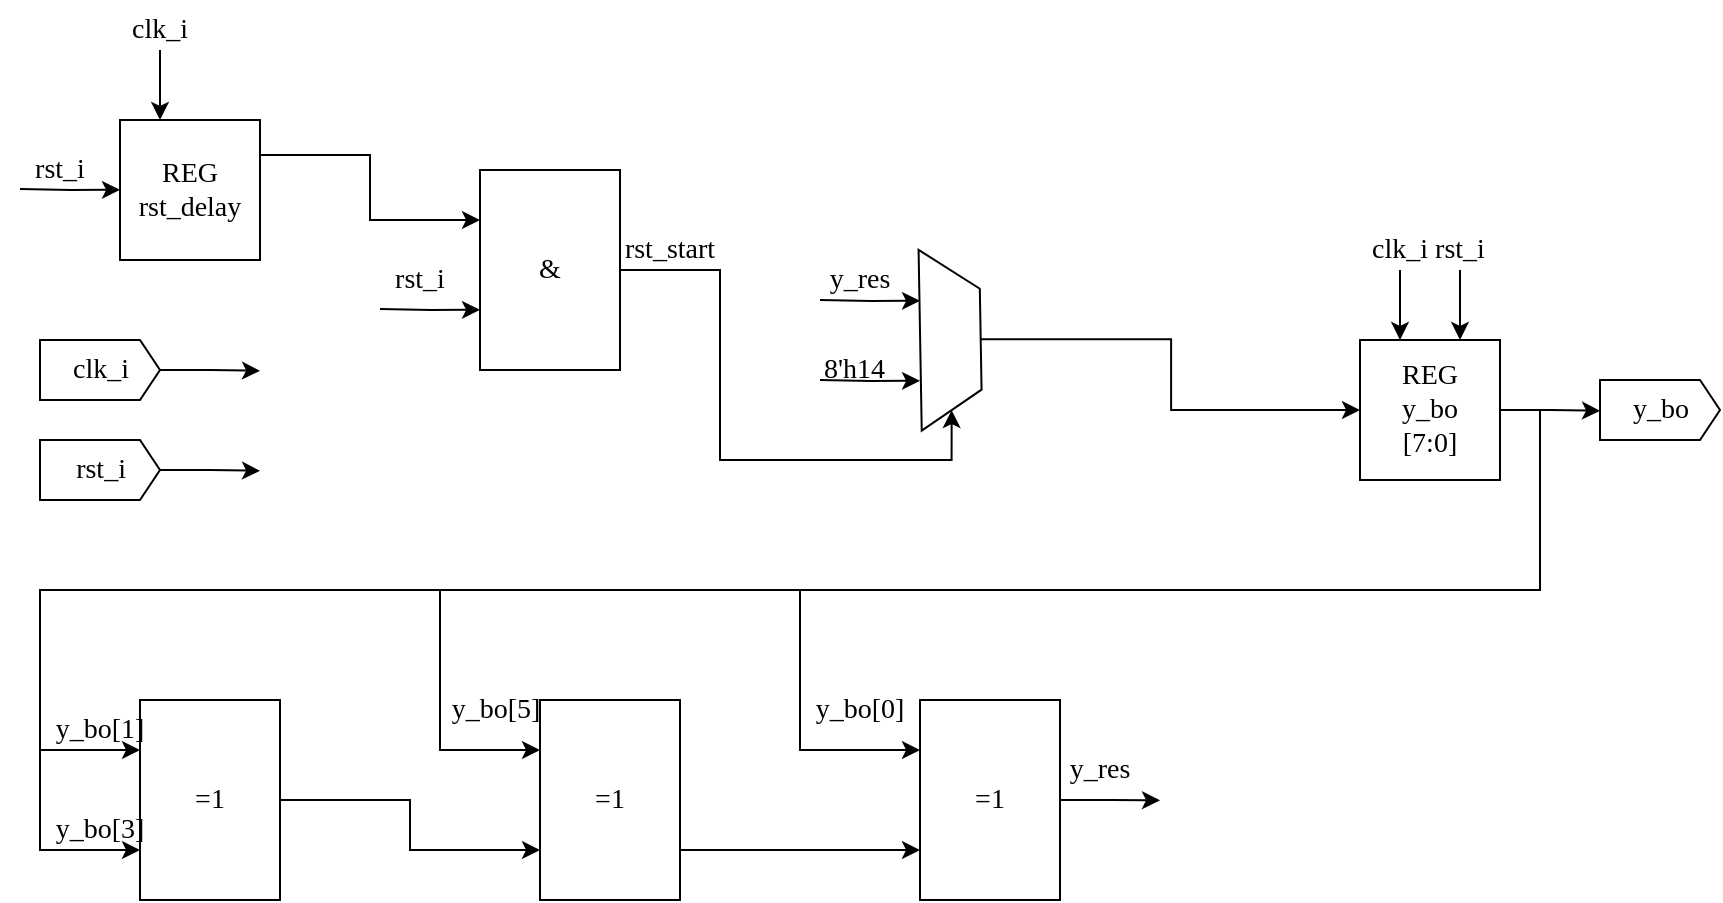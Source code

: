 <mxfile version="24.5.2" type="device">
  <diagram name="Страница — 1" id="4c4HCct7V31mp-feI3CM">
    <mxGraphModel dx="964" dy="764" grid="1" gridSize="10" guides="1" tooltips="1" connect="1" arrows="1" fold="1" page="1" pageScale="1" pageWidth="827" pageHeight="1169" math="0" shadow="0">
      <root>
        <mxCell id="0" />
        <mxCell id="1" parent="0" />
        <mxCell id="1yFJEjiNL10tfOF-nc4T-8" style="edgeStyle=orthogonalEdgeStyle;rounded=0;orthogonalLoop=1;jettySize=auto;html=1;exitX=1;exitY=0.5;exitDx=0;exitDy=0;exitPerimeter=0;fontFamily=Times New Roman;fontSize=14;" edge="1" parent="1" source="1yFJEjiNL10tfOF-nc4T-1">
          <mxGeometry relative="1" as="geometry">
            <mxPoint x="390" y="365.412" as="targetPoint" />
          </mxGeometry>
        </mxCell>
        <mxCell id="1yFJEjiNL10tfOF-nc4T-1" value="clk_i" style="html=1;shadow=0;dashed=0;align=center;verticalAlign=middle;shape=mxgraph.arrows2.arrow;dy=0;dx=10;notch=0;fontFamily=Times New Roman;fontSize=14;" vertex="1" parent="1">
          <mxGeometry x="280" y="350" width="60" height="30" as="geometry" />
        </mxCell>
        <mxCell id="1yFJEjiNL10tfOF-nc4T-9" style="edgeStyle=orthogonalEdgeStyle;rounded=0;orthogonalLoop=1;jettySize=auto;html=1;exitX=1;exitY=0.5;exitDx=0;exitDy=0;exitPerimeter=0;fontFamily=Times New Roman;fontSize=14;" edge="1" parent="1" source="1yFJEjiNL10tfOF-nc4T-2">
          <mxGeometry relative="1" as="geometry">
            <mxPoint x="390" y="415.412" as="targetPoint" />
          </mxGeometry>
        </mxCell>
        <mxCell id="1yFJEjiNL10tfOF-nc4T-2" value="rst_i" style="html=1;shadow=0;dashed=0;align=center;verticalAlign=middle;shape=mxgraph.arrows2.arrow;dy=0;dx=10;notch=0;fontFamily=Times New Roman;fontSize=14;" vertex="1" parent="1">
          <mxGeometry x="280" y="400" width="60" height="30" as="geometry" />
        </mxCell>
        <mxCell id="1yFJEjiNL10tfOF-nc4T-12" style="edgeStyle=orthogonalEdgeStyle;rounded=0;orthogonalLoop=1;jettySize=auto;html=1;exitX=1;exitY=0.25;exitDx=0;exitDy=0;entryX=0;entryY=0.25;entryDx=0;entryDy=0;fontFamily=Times New Roman;fontSize=14;" edge="1" parent="1" source="1yFJEjiNL10tfOF-nc4T-3" target="1yFJEjiNL10tfOF-nc4T-11">
          <mxGeometry relative="1" as="geometry" />
        </mxCell>
        <mxCell id="1yFJEjiNL10tfOF-nc4T-3" value="REG&lt;div style=&quot;font-size: 14px;&quot;&gt;rst_delay&lt;/div&gt;" style="whiteSpace=wrap;html=1;aspect=fixed;fontFamily=Times New Roman;fontSize=14;" vertex="1" parent="1">
          <mxGeometry x="320" y="240" width="70" height="70" as="geometry" />
        </mxCell>
        <mxCell id="1yFJEjiNL10tfOF-nc4T-4" style="edgeStyle=orthogonalEdgeStyle;rounded=0;orthogonalLoop=1;jettySize=auto;html=1;fontFamily=Times New Roman;fontSize=14;" edge="1" parent="1">
          <mxGeometry relative="1" as="geometry">
            <mxPoint x="340" y="240" as="targetPoint" />
            <mxPoint x="340" y="205" as="sourcePoint" />
          </mxGeometry>
        </mxCell>
        <mxCell id="1yFJEjiNL10tfOF-nc4T-6" value="clk_i" style="text;html=1;align=center;verticalAlign=middle;whiteSpace=wrap;rounded=0;fontFamily=Times New Roman;fontSize=14;" vertex="1" parent="1">
          <mxGeometry x="310" y="180" width="60" height="30" as="geometry" />
        </mxCell>
        <mxCell id="1yFJEjiNL10tfOF-nc4T-7" value="rst_i" style="text;html=1;align=center;verticalAlign=middle;whiteSpace=wrap;rounded=0;fontFamily=Times New Roman;fontSize=14;" vertex="1" parent="1">
          <mxGeometry x="260" y="250" width="60" height="30" as="geometry" />
        </mxCell>
        <mxCell id="1yFJEjiNL10tfOF-nc4T-18" style="edgeStyle=orthogonalEdgeStyle;rounded=0;orthogonalLoop=1;jettySize=auto;html=1;exitX=1;exitY=0.5;exitDx=0;exitDy=0;entryX=1;entryY=0.5;entryDx=0;entryDy=0;fontFamily=Times New Roman;fontSize=14;" edge="1" parent="1" source="1yFJEjiNL10tfOF-nc4T-11" target="1yFJEjiNL10tfOF-nc4T-33">
          <mxGeometry relative="1" as="geometry">
            <mxPoint x="620" y="315" as="targetPoint" />
            <Array as="points">
              <mxPoint x="620" y="315" />
              <mxPoint x="620" y="410" />
              <mxPoint x="736" y="410" />
            </Array>
          </mxGeometry>
        </mxCell>
        <mxCell id="1yFJEjiNL10tfOF-nc4T-11" value="&amp;amp;" style="rounded=0;whiteSpace=wrap;html=1;fontFamily=Times New Roman;fontSize=14;" vertex="1" parent="1">
          <mxGeometry x="500" y="265" width="70" height="100" as="geometry" />
        </mxCell>
        <mxCell id="1yFJEjiNL10tfOF-nc4T-16" style="edgeStyle=orthogonalEdgeStyle;rounded=0;orthogonalLoop=1;jettySize=auto;html=1;exitX=1;exitY=0.5;exitDx=0;exitDy=0;exitPerimeter=0;fontFamily=Times New Roman;fontSize=14;" edge="1" parent="1">
          <mxGeometry relative="1" as="geometry">
            <mxPoint x="320" y="274.912" as="targetPoint" />
            <mxPoint x="270" y="274.5" as="sourcePoint" />
          </mxGeometry>
        </mxCell>
        <mxCell id="1yFJEjiNL10tfOF-nc4T-19" value="rst_start" style="text;html=1;align=center;verticalAlign=middle;whiteSpace=wrap;rounded=0;fontFamily=Times New Roman;fontSize=14;" vertex="1" parent="1">
          <mxGeometry x="565" y="290" width="60" height="30" as="geometry" />
        </mxCell>
        <mxCell id="1yFJEjiNL10tfOF-nc4T-20" value="rst_i" style="text;html=1;align=center;verticalAlign=middle;whiteSpace=wrap;rounded=0;fontFamily=Times New Roman;fontSize=14;" vertex="1" parent="1">
          <mxGeometry x="440" y="304.73" width="60" height="30" as="geometry" />
        </mxCell>
        <mxCell id="1yFJEjiNL10tfOF-nc4T-21" style="edgeStyle=orthogonalEdgeStyle;rounded=0;orthogonalLoop=1;jettySize=auto;html=1;exitX=1;exitY=0.5;exitDx=0;exitDy=0;exitPerimeter=0;fontFamily=Times New Roman;fontSize=14;" edge="1" parent="1">
          <mxGeometry relative="1" as="geometry">
            <mxPoint x="500" y="334.912" as="targetPoint" />
            <mxPoint x="450" y="334.5" as="sourcePoint" />
          </mxGeometry>
        </mxCell>
        <mxCell id="1yFJEjiNL10tfOF-nc4T-31" style="edgeStyle=orthogonalEdgeStyle;rounded=0;orthogonalLoop=1;jettySize=auto;html=1;exitX=1;exitY=0.5;exitDx=0;exitDy=0;fontFamily=Times New Roman;fontSize=14;" edge="1" parent="1" source="1yFJEjiNL10tfOF-nc4T-22">
          <mxGeometry relative="1" as="geometry">
            <mxPoint x="1060.0" y="385.412" as="targetPoint" />
          </mxGeometry>
        </mxCell>
        <mxCell id="1yFJEjiNL10tfOF-nc4T-41" style="edgeStyle=orthogonalEdgeStyle;rounded=0;orthogonalLoop=1;jettySize=auto;html=1;exitX=1;exitY=0.5;exitDx=0;exitDy=0;entryX=0;entryY=0.25;entryDx=0;entryDy=0;fontFamily=Times New Roman;fontSize=14;" edge="1" parent="1" source="1yFJEjiNL10tfOF-nc4T-22" target="1yFJEjiNL10tfOF-nc4T-40">
          <mxGeometry relative="1" as="geometry">
            <Array as="points">
              <mxPoint x="1030" y="385" />
              <mxPoint x="1030" y="475" />
              <mxPoint x="280" y="475" />
              <mxPoint x="280" y="555" />
            </Array>
          </mxGeometry>
        </mxCell>
        <mxCell id="1yFJEjiNL10tfOF-nc4T-42" style="edgeStyle=orthogonalEdgeStyle;rounded=0;orthogonalLoop=1;jettySize=auto;html=1;exitX=1;exitY=0.5;exitDx=0;exitDy=0;entryX=0;entryY=0.75;entryDx=0;entryDy=0;fontFamily=Times New Roman;fontSize=14;" edge="1" parent="1" source="1yFJEjiNL10tfOF-nc4T-22" target="1yFJEjiNL10tfOF-nc4T-40">
          <mxGeometry relative="1" as="geometry">
            <Array as="points">
              <mxPoint x="1030" y="385" />
              <mxPoint x="1030" y="475" />
              <mxPoint x="280" y="475" />
              <mxPoint x="280" y="605" />
            </Array>
          </mxGeometry>
        </mxCell>
        <mxCell id="1yFJEjiNL10tfOF-nc4T-48" style="edgeStyle=orthogonalEdgeStyle;rounded=0;orthogonalLoop=1;jettySize=auto;html=1;exitX=1;exitY=0.5;exitDx=0;exitDy=0;entryX=0;entryY=0.25;entryDx=0;entryDy=0;fontFamily=Times New Roman;fontSize=14;" edge="1" parent="1" source="1yFJEjiNL10tfOF-nc4T-22" target="1yFJEjiNL10tfOF-nc4T-46">
          <mxGeometry relative="1" as="geometry">
            <Array as="points">
              <mxPoint x="1030" y="385" />
              <mxPoint x="1030" y="475" />
              <mxPoint x="480" y="475" />
              <mxPoint x="480" y="555" />
            </Array>
          </mxGeometry>
        </mxCell>
        <mxCell id="1yFJEjiNL10tfOF-nc4T-52" style="edgeStyle=orthogonalEdgeStyle;rounded=0;orthogonalLoop=1;jettySize=auto;html=1;exitX=1;exitY=0.5;exitDx=0;exitDy=0;entryX=0;entryY=0.25;entryDx=0;entryDy=0;fontFamily=Times New Roman;fontSize=14;" edge="1" parent="1" source="1yFJEjiNL10tfOF-nc4T-22" target="1yFJEjiNL10tfOF-nc4T-50">
          <mxGeometry relative="1" as="geometry">
            <Array as="points">
              <mxPoint x="1030" y="385" />
              <mxPoint x="1030" y="475" />
              <mxPoint x="660" y="475" />
              <mxPoint x="660" y="555" />
            </Array>
          </mxGeometry>
        </mxCell>
        <mxCell id="1yFJEjiNL10tfOF-nc4T-22" value="REG&lt;div style=&quot;font-size: 14px;&quot;&gt;y_bo&lt;/div&gt;&lt;div style=&quot;font-size: 14px;&quot;&gt;[7:0]&lt;/div&gt;" style="whiteSpace=wrap;html=1;aspect=fixed;fontFamily=Times New Roman;fontSize=14;" vertex="1" parent="1">
          <mxGeometry x="940" y="350" width="70" height="70" as="geometry" />
        </mxCell>
        <mxCell id="1yFJEjiNL10tfOF-nc4T-23" style="edgeStyle=orthogonalEdgeStyle;rounded=0;orthogonalLoop=1;jettySize=auto;html=1;fontFamily=Times New Roman;fontSize=14;" edge="1" parent="1">
          <mxGeometry relative="1" as="geometry">
            <mxPoint x="960" y="350" as="targetPoint" />
            <mxPoint x="960" y="315" as="sourcePoint" />
          </mxGeometry>
        </mxCell>
        <mxCell id="1yFJEjiNL10tfOF-nc4T-24" value="clk_i" style="text;html=1;align=center;verticalAlign=middle;whiteSpace=wrap;rounded=0;fontFamily=Times New Roman;fontSize=14;" vertex="1" parent="1">
          <mxGeometry x="930" y="290" width="60" height="30" as="geometry" />
        </mxCell>
        <mxCell id="1yFJEjiNL10tfOF-nc4T-28" style="edgeStyle=orthogonalEdgeStyle;rounded=0;orthogonalLoop=1;jettySize=auto;html=1;fontFamily=Times New Roman;fontSize=14;" edge="1" parent="1">
          <mxGeometry relative="1" as="geometry">
            <mxPoint x="990" y="350" as="targetPoint" />
            <mxPoint x="990" y="315" as="sourcePoint" />
          </mxGeometry>
        </mxCell>
        <mxCell id="1yFJEjiNL10tfOF-nc4T-29" value="rst_i" style="text;html=1;align=center;verticalAlign=middle;whiteSpace=wrap;rounded=0;fontFamily=Times New Roman;fontSize=14;" vertex="1" parent="1">
          <mxGeometry x="960" y="290" width="60" height="30" as="geometry" />
        </mxCell>
        <mxCell id="1yFJEjiNL10tfOF-nc4T-32" value="y_bo" style="html=1;shadow=0;dashed=0;align=center;verticalAlign=middle;shape=mxgraph.arrows2.arrow;dy=0;dx=10;notch=0;fontFamily=Times New Roman;fontSize=14;" vertex="1" parent="1">
          <mxGeometry x="1060" y="370" width="60" height="30" as="geometry" />
        </mxCell>
        <mxCell id="1yFJEjiNL10tfOF-nc4T-37" style="edgeStyle=orthogonalEdgeStyle;rounded=0;orthogonalLoop=1;jettySize=auto;html=1;exitX=0.5;exitY=0;exitDx=0;exitDy=0;entryX=0;entryY=0.5;entryDx=0;entryDy=0;fontFamily=Times New Roman;fontSize=14;" edge="1" parent="1" source="1yFJEjiNL10tfOF-nc4T-33" target="1yFJEjiNL10tfOF-nc4T-22">
          <mxGeometry relative="1" as="geometry" />
        </mxCell>
        <mxCell id="1yFJEjiNL10tfOF-nc4T-33" value="" style="shape=trapezoid;perimeter=trapezoidPerimeter;whiteSpace=wrap;html=1;fixedSize=1;rotation=89;fontFamily=Times New Roman;fontSize=14;" vertex="1" parent="1">
          <mxGeometry x="690" y="334.73" width="90.43" height="30.27" as="geometry" />
        </mxCell>
        <mxCell id="1yFJEjiNL10tfOF-nc4T-35" style="edgeStyle=orthogonalEdgeStyle;rounded=0;orthogonalLoop=1;jettySize=auto;html=1;exitX=1;exitY=0.5;exitDx=0;exitDy=0;exitPerimeter=0;fontFamily=Times New Roman;fontSize=14;" edge="1" parent="1">
          <mxGeometry relative="1" as="geometry">
            <mxPoint x="720" y="370.412" as="targetPoint" />
            <mxPoint x="670" y="370" as="sourcePoint" />
          </mxGeometry>
        </mxCell>
        <mxCell id="1yFJEjiNL10tfOF-nc4T-36" style="edgeStyle=orthogonalEdgeStyle;rounded=0;orthogonalLoop=1;jettySize=auto;html=1;exitX=1;exitY=0.5;exitDx=0;exitDy=0;exitPerimeter=0;fontFamily=Times New Roman;fontSize=14;" edge="1" parent="1">
          <mxGeometry relative="1" as="geometry">
            <mxPoint x="720" y="330.412" as="targetPoint" />
            <mxPoint x="670" y="330" as="sourcePoint" />
          </mxGeometry>
        </mxCell>
        <mxCell id="1yFJEjiNL10tfOF-nc4T-38" value="8&#39;h14" style="text;whiteSpace=wrap;fontFamily=Times New Roman;fontSize=14;" vertex="1" parent="1">
          <mxGeometry x="670" y="350" width="60" height="40" as="geometry" />
        </mxCell>
        <mxCell id="1yFJEjiNL10tfOF-nc4T-39" value="y_res" style="text;html=1;align=center;verticalAlign=middle;whiteSpace=wrap;rounded=0;fontFamily=Times New Roman;fontSize=14;" vertex="1" parent="1">
          <mxGeometry x="660" y="304.73" width="60" height="30" as="geometry" />
        </mxCell>
        <mxCell id="1yFJEjiNL10tfOF-nc4T-47" style="edgeStyle=orthogonalEdgeStyle;rounded=0;orthogonalLoop=1;jettySize=auto;html=1;exitX=1;exitY=0.5;exitDx=0;exitDy=0;entryX=0;entryY=0.75;entryDx=0;entryDy=0;fontFamily=Times New Roman;fontSize=14;" edge="1" parent="1" source="1yFJEjiNL10tfOF-nc4T-40" target="1yFJEjiNL10tfOF-nc4T-46">
          <mxGeometry relative="1" as="geometry" />
        </mxCell>
        <mxCell id="1yFJEjiNL10tfOF-nc4T-40" value="=1" style="rounded=0;whiteSpace=wrap;html=1;fontFamily=Times New Roman;fontSize=14;" vertex="1" parent="1">
          <mxGeometry x="330" y="530" width="70" height="100" as="geometry" />
        </mxCell>
        <mxCell id="1yFJEjiNL10tfOF-nc4T-44" value="y_bo[1]" style="text;html=1;align=center;verticalAlign=middle;whiteSpace=wrap;rounded=0;fontFamily=Times New Roman;fontSize=14;" vertex="1" parent="1">
          <mxGeometry x="280" y="530" width="60" height="30" as="geometry" />
        </mxCell>
        <mxCell id="1yFJEjiNL10tfOF-nc4T-45" value="y_bo[3]" style="text;html=1;align=center;verticalAlign=middle;whiteSpace=wrap;rounded=0;fontFamily=Times New Roman;fontSize=14;" vertex="1" parent="1">
          <mxGeometry x="280" y="580" width="60" height="30" as="geometry" />
        </mxCell>
        <mxCell id="1yFJEjiNL10tfOF-nc4T-51" style="edgeStyle=orthogonalEdgeStyle;rounded=0;orthogonalLoop=1;jettySize=auto;html=1;exitX=1;exitY=0.75;exitDx=0;exitDy=0;entryX=0;entryY=0.75;entryDx=0;entryDy=0;fontFamily=Times New Roman;fontSize=14;" edge="1" parent="1" source="1yFJEjiNL10tfOF-nc4T-46" target="1yFJEjiNL10tfOF-nc4T-50">
          <mxGeometry relative="1" as="geometry" />
        </mxCell>
        <mxCell id="1yFJEjiNL10tfOF-nc4T-46" value="=1" style="rounded=0;whiteSpace=wrap;html=1;fontFamily=Times New Roman;fontSize=14;" vertex="1" parent="1">
          <mxGeometry x="530" y="530" width="70" height="100" as="geometry" />
        </mxCell>
        <mxCell id="1yFJEjiNL10tfOF-nc4T-49" value="y_bo[5]" style="text;html=1;align=center;verticalAlign=middle;whiteSpace=wrap;rounded=0;fontFamily=Times New Roman;fontSize=14;" vertex="1" parent="1">
          <mxGeometry x="478" y="520" width="60" height="30" as="geometry" />
        </mxCell>
        <mxCell id="1yFJEjiNL10tfOF-nc4T-55" style="edgeStyle=orthogonalEdgeStyle;rounded=0;orthogonalLoop=1;jettySize=auto;html=1;exitX=1;exitY=0.5;exitDx=0;exitDy=0;fontFamily=Times New Roman;fontSize=14;" edge="1" parent="1" source="1yFJEjiNL10tfOF-nc4T-50">
          <mxGeometry relative="1" as="geometry">
            <mxPoint x="840" y="580.154" as="targetPoint" />
          </mxGeometry>
        </mxCell>
        <mxCell id="1yFJEjiNL10tfOF-nc4T-50" value="=1" style="rounded=0;whiteSpace=wrap;html=1;fontFamily=Times New Roman;fontSize=14;" vertex="1" parent="1">
          <mxGeometry x="720" y="530" width="70" height="100" as="geometry" />
        </mxCell>
        <mxCell id="1yFJEjiNL10tfOF-nc4T-54" value="y_bo[0]" style="text;html=1;align=center;verticalAlign=middle;whiteSpace=wrap;rounded=0;fontFamily=Times New Roman;fontSize=14;" vertex="1" parent="1">
          <mxGeometry x="660" y="520" width="60" height="30" as="geometry" />
        </mxCell>
        <mxCell id="1yFJEjiNL10tfOF-nc4T-56" value="y_res" style="text;html=1;align=center;verticalAlign=middle;whiteSpace=wrap;rounded=0;fontFamily=Times New Roman;fontSize=14;" vertex="1" parent="1">
          <mxGeometry x="780.43" y="550" width="60" height="30" as="geometry" />
        </mxCell>
      </root>
    </mxGraphModel>
  </diagram>
</mxfile>
